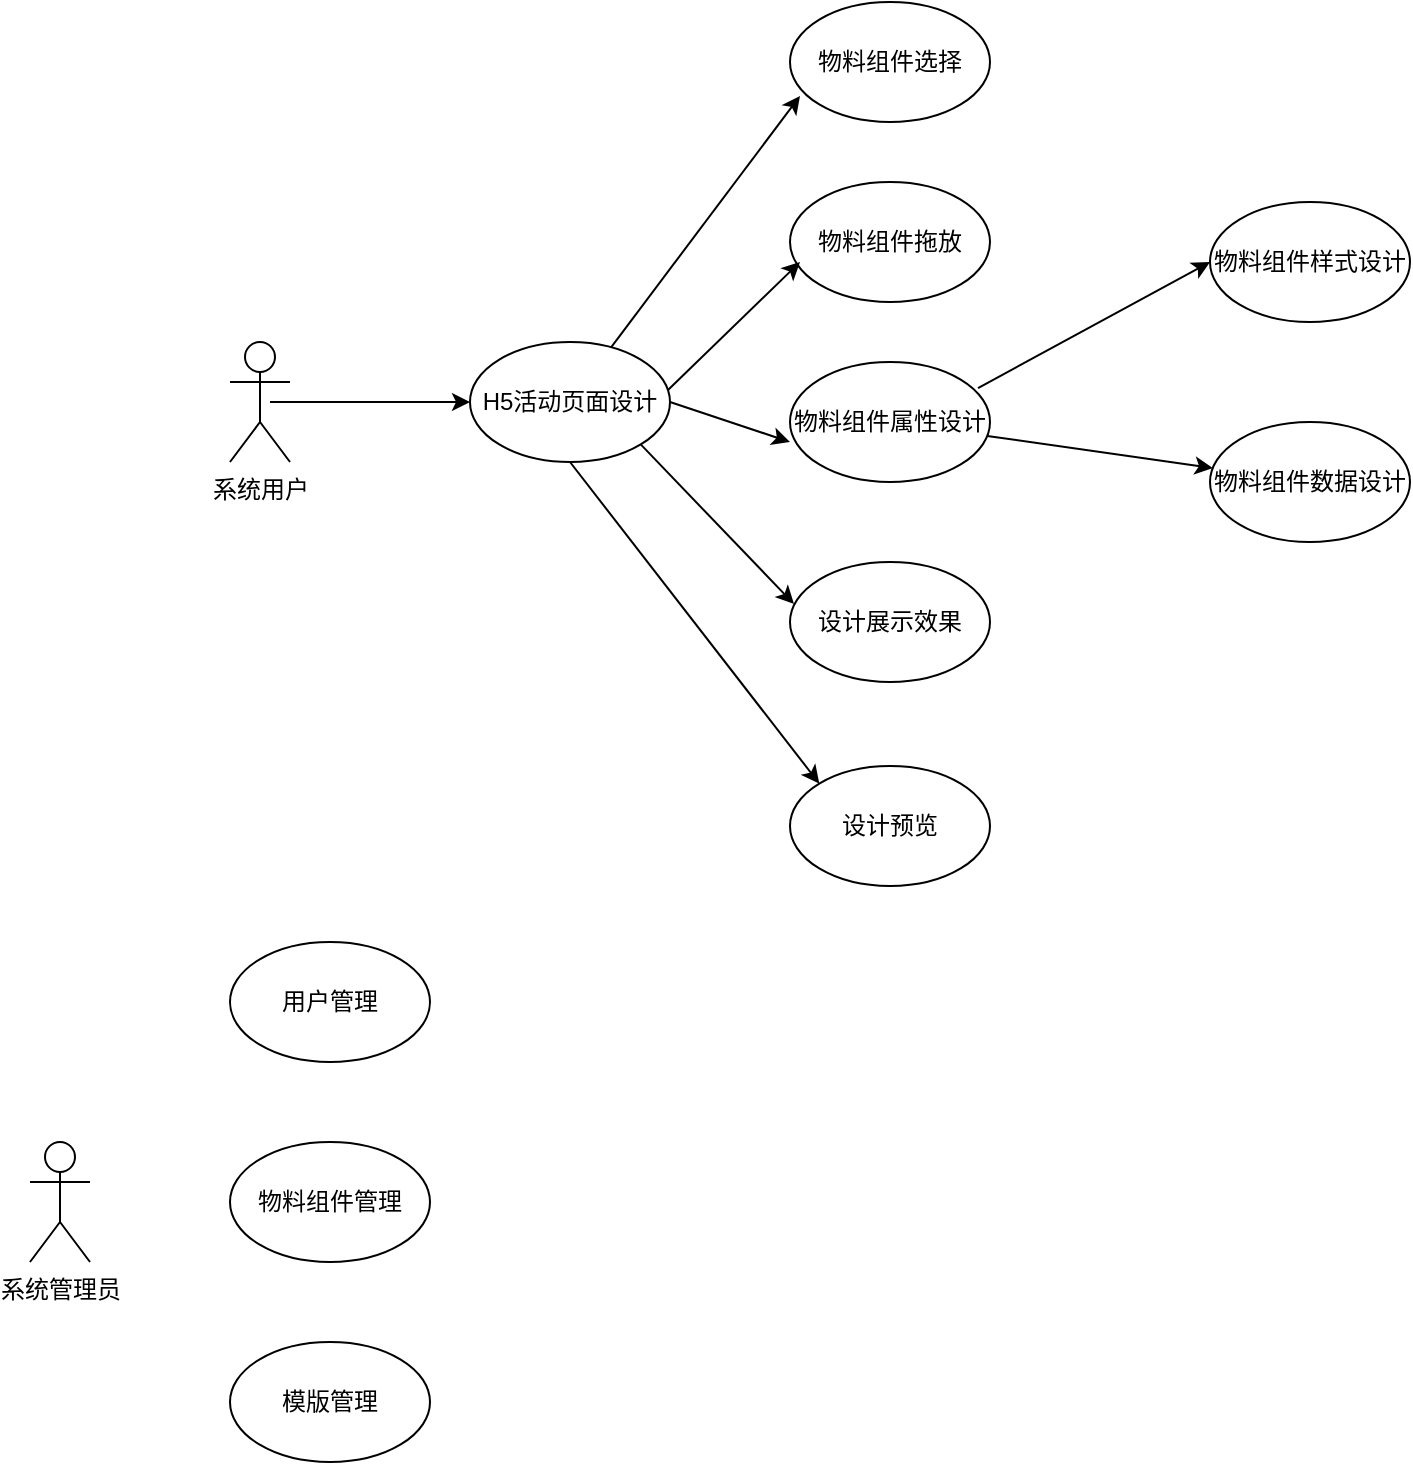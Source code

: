 <mxfile version="24.0.2" type="github">
  <diagram name="第 1 页" id="UfLxvblgIJy8vMbKWED6">
    <mxGraphModel dx="127" dy="496" grid="1" gridSize="10" guides="1" tooltips="1" connect="1" arrows="1" fold="1" page="1" pageScale="1" pageWidth="827" pageHeight="1169" math="0" shadow="0">
      <root>
        <mxCell id="0" />
        <mxCell id="1" parent="0" />
        <mxCell id="FUP7pOMWp7u6DeQBiji9-1" value="系统用户&lt;br&gt;" style="shape=umlActor;verticalLabelPosition=bottom;verticalAlign=top;html=1;outlineConnect=0;" vertex="1" parent="1">
          <mxGeometry x="1040" y="1140" width="30" height="60" as="geometry" />
        </mxCell>
        <mxCell id="FUP7pOMWp7u6DeQBiji9-2" value="H5活动页面设计" style="ellipse;whiteSpace=wrap;html=1;" vertex="1" parent="1">
          <mxGeometry x="1160" y="1140" width="100" height="60" as="geometry" />
        </mxCell>
        <mxCell id="FUP7pOMWp7u6DeQBiji9-3" value="" style="endArrow=classic;html=1;rounded=0;" edge="1" parent="1" target="FUP7pOMWp7u6DeQBiji9-2">
          <mxGeometry width="50" height="50" relative="1" as="geometry">
            <mxPoint x="1060" y="1170" as="sourcePoint" />
            <mxPoint x="1241" y="1090" as="targetPoint" />
          </mxGeometry>
        </mxCell>
        <mxCell id="FUP7pOMWp7u6DeQBiji9-4" value="物料组件选择" style="ellipse;whiteSpace=wrap;html=1;" vertex="1" parent="1">
          <mxGeometry x="1320" y="970" width="100" height="60" as="geometry" />
        </mxCell>
        <mxCell id="FUP7pOMWp7u6DeQBiji9-5" value="物料组件拖放" style="ellipse;whiteSpace=wrap;html=1;" vertex="1" parent="1">
          <mxGeometry x="1320" y="1060" width="100" height="60" as="geometry" />
        </mxCell>
        <mxCell id="FUP7pOMWp7u6DeQBiji9-6" value="设计展示效果" style="ellipse;whiteSpace=wrap;html=1;" vertex="1" parent="1">
          <mxGeometry x="1320" y="1250" width="100" height="60" as="geometry" />
        </mxCell>
        <mxCell id="FUP7pOMWp7u6DeQBiji9-7" value="物料组件属性设计" style="ellipse;whiteSpace=wrap;html=1;" vertex="1" parent="1">
          <mxGeometry x="1320" y="1150" width="100" height="60" as="geometry" />
        </mxCell>
        <mxCell id="FUP7pOMWp7u6DeQBiji9-8" value="设计预览" style="ellipse;whiteSpace=wrap;html=1;" vertex="1" parent="1">
          <mxGeometry x="1320" y="1352" width="100" height="60" as="geometry" />
        </mxCell>
        <mxCell id="FUP7pOMWp7u6DeQBiji9-9" value="物料组件样式设计" style="ellipse;whiteSpace=wrap;html=1;" vertex="1" parent="1">
          <mxGeometry x="1530" y="1070" width="100" height="60" as="geometry" />
        </mxCell>
        <mxCell id="FUP7pOMWp7u6DeQBiji9-10" value="物料组件数据设计" style="ellipse;whiteSpace=wrap;html=1;" vertex="1" parent="1">
          <mxGeometry x="1530" y="1180" width="100" height="60" as="geometry" />
        </mxCell>
        <mxCell id="FUP7pOMWp7u6DeQBiji9-11" value="" style="endArrow=classic;html=1;rounded=0;entryX=0.05;entryY=0.783;entryDx=0;entryDy=0;entryPerimeter=0;" edge="1" parent="1" source="FUP7pOMWp7u6DeQBiji9-2" target="FUP7pOMWp7u6DeQBiji9-4">
          <mxGeometry width="50" height="50" relative="1" as="geometry">
            <mxPoint x="1270" y="1240" as="sourcePoint" />
            <mxPoint x="1320" y="1190" as="targetPoint" />
          </mxGeometry>
        </mxCell>
        <mxCell id="FUP7pOMWp7u6DeQBiji9-12" value="" style="endArrow=classic;html=1;rounded=0;exitX=1;exitY=1;exitDx=0;exitDy=0;entryX=0.02;entryY=0.35;entryDx=0;entryDy=0;entryPerimeter=0;" edge="1" parent="1" source="FUP7pOMWp7u6DeQBiji9-2" target="FUP7pOMWp7u6DeQBiji9-6">
          <mxGeometry width="50" height="50" relative="1" as="geometry">
            <mxPoint x="1270" y="1240" as="sourcePoint" />
            <mxPoint x="1320" y="1190" as="targetPoint" />
          </mxGeometry>
        </mxCell>
        <mxCell id="FUP7pOMWp7u6DeQBiji9-13" value="" style="endArrow=classic;html=1;rounded=0;exitX=1;exitY=0.5;exitDx=0;exitDy=0;" edge="1" parent="1" source="FUP7pOMWp7u6DeQBiji9-2">
          <mxGeometry width="50" height="50" relative="1" as="geometry">
            <mxPoint x="1270" y="1240" as="sourcePoint" />
            <mxPoint x="1320" y="1190" as="targetPoint" />
          </mxGeometry>
        </mxCell>
        <mxCell id="FUP7pOMWp7u6DeQBiji9-14" value="" style="endArrow=classic;html=1;rounded=0;exitX=0.99;exitY=0.4;exitDx=0;exitDy=0;exitPerimeter=0;entryX=0.05;entryY=0.667;entryDx=0;entryDy=0;entryPerimeter=0;" edge="1" parent="1" source="FUP7pOMWp7u6DeQBiji9-2" target="FUP7pOMWp7u6DeQBiji9-5">
          <mxGeometry width="50" height="50" relative="1" as="geometry">
            <mxPoint x="1270" y="1240" as="sourcePoint" />
            <mxPoint x="1320" y="1190" as="targetPoint" />
          </mxGeometry>
        </mxCell>
        <mxCell id="FUP7pOMWp7u6DeQBiji9-15" value="" style="endArrow=classic;html=1;rounded=0;exitX=0.5;exitY=1;exitDx=0;exitDy=0;entryX=0;entryY=0;entryDx=0;entryDy=0;" edge="1" parent="1" source="FUP7pOMWp7u6DeQBiji9-2" target="FUP7pOMWp7u6DeQBiji9-8">
          <mxGeometry width="50" height="50" relative="1" as="geometry">
            <mxPoint x="1270" y="1240" as="sourcePoint" />
            <mxPoint x="1310" y="1360" as="targetPoint" />
          </mxGeometry>
        </mxCell>
        <mxCell id="FUP7pOMWp7u6DeQBiji9-16" value="" style="endArrow=classic;html=1;rounded=0;entryX=0;entryY=0.5;entryDx=0;entryDy=0;exitX=0.94;exitY=0.217;exitDx=0;exitDy=0;exitPerimeter=0;" edge="1" parent="1" source="FUP7pOMWp7u6DeQBiji9-7" target="FUP7pOMWp7u6DeQBiji9-9">
          <mxGeometry width="50" height="50" relative="1" as="geometry">
            <mxPoint x="1270" y="1240" as="sourcePoint" />
            <mxPoint x="1320" y="1190" as="targetPoint" />
          </mxGeometry>
        </mxCell>
        <mxCell id="FUP7pOMWp7u6DeQBiji9-17" value="" style="endArrow=classic;html=1;rounded=0;" edge="1" parent="1" source="FUP7pOMWp7u6DeQBiji9-7" target="FUP7pOMWp7u6DeQBiji9-10">
          <mxGeometry width="50" height="50" relative="1" as="geometry">
            <mxPoint x="1270" y="1240" as="sourcePoint" />
            <mxPoint x="1320" y="1190" as="targetPoint" />
          </mxGeometry>
        </mxCell>
        <mxCell id="FUP7pOMWp7u6DeQBiji9-33" value="系统管理员" style="shape=umlActor;verticalLabelPosition=bottom;verticalAlign=top;html=1;outlineConnect=0;" vertex="1" parent="1">
          <mxGeometry x="940" y="1540" width="30" height="60" as="geometry" />
        </mxCell>
        <mxCell id="FUP7pOMWp7u6DeQBiji9-35" value="用户管理" style="ellipse;whiteSpace=wrap;html=1;" vertex="1" parent="1">
          <mxGeometry x="1040" y="1440" width="100" height="60" as="geometry" />
        </mxCell>
        <mxCell id="FUP7pOMWp7u6DeQBiji9-36" value="物料组件管理" style="ellipse;whiteSpace=wrap;html=1;" vertex="1" parent="1">
          <mxGeometry x="1040" y="1540" width="100" height="60" as="geometry" />
        </mxCell>
        <mxCell id="FUP7pOMWp7u6DeQBiji9-37" value="模版管理" style="ellipse;whiteSpace=wrap;html=1;" vertex="1" parent="1">
          <mxGeometry x="1040" y="1640" width="100" height="60" as="geometry" />
        </mxCell>
      </root>
    </mxGraphModel>
  </diagram>
</mxfile>
